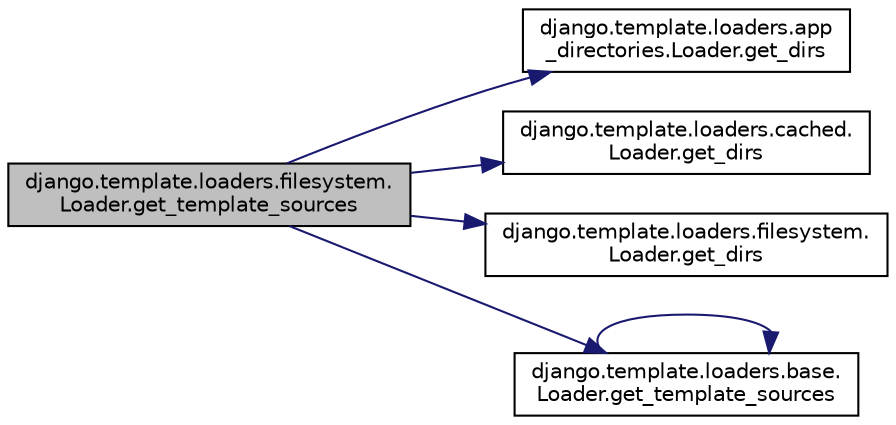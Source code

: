 digraph "django.template.loaders.filesystem.Loader.get_template_sources"
{
 // LATEX_PDF_SIZE
  edge [fontname="Helvetica",fontsize="10",labelfontname="Helvetica",labelfontsize="10"];
  node [fontname="Helvetica",fontsize="10",shape=record];
  rankdir="LR";
  Node1 [label="django.template.loaders.filesystem.\lLoader.get_template_sources",height=0.2,width=0.4,color="black", fillcolor="grey75", style="filled", fontcolor="black",tooltip=" "];
  Node1 -> Node2 [color="midnightblue",fontsize="10",style="solid",fontname="Helvetica"];
  Node2 [label="django.template.loaders.app\l_directories.Loader.get_dirs",height=0.2,width=0.4,color="black", fillcolor="white", style="filled",URL="$d4/d19/classdjango_1_1template_1_1loaders_1_1app__directories_1_1_loader.html#aeb99b30f47cec76fcb01ee6d64ab15d0",tooltip=" "];
  Node1 -> Node3 [color="midnightblue",fontsize="10",style="solid",fontname="Helvetica"];
  Node3 [label="django.template.loaders.cached.\lLoader.get_dirs",height=0.2,width=0.4,color="black", fillcolor="white", style="filled",URL="$de/d52/classdjango_1_1template_1_1loaders_1_1cached_1_1_loader.html#a52f9b798cedb2fb431e2aaaeae22ef78",tooltip=" "];
  Node1 -> Node4 [color="midnightblue",fontsize="10",style="solid",fontname="Helvetica"];
  Node4 [label="django.template.loaders.filesystem.\lLoader.get_dirs",height=0.2,width=0.4,color="black", fillcolor="white", style="filled",URL="$d6/dca/classdjango_1_1template_1_1loaders_1_1filesystem_1_1_loader.html#a523b5056445c3455bb320df0e6c2907a",tooltip=" "];
  Node1 -> Node5 [color="midnightblue",fontsize="10",style="solid",fontname="Helvetica"];
  Node5 [label="django.template.loaders.base.\lLoader.get_template_sources",height=0.2,width=0.4,color="black", fillcolor="white", style="filled",URL="$db/d97/classdjango_1_1template_1_1loaders_1_1base_1_1_loader.html#a55cebf4411f052e14be6646615d2293b",tooltip=" "];
  Node5 -> Node5 [color="midnightblue",fontsize="10",style="solid",fontname="Helvetica"];
}
